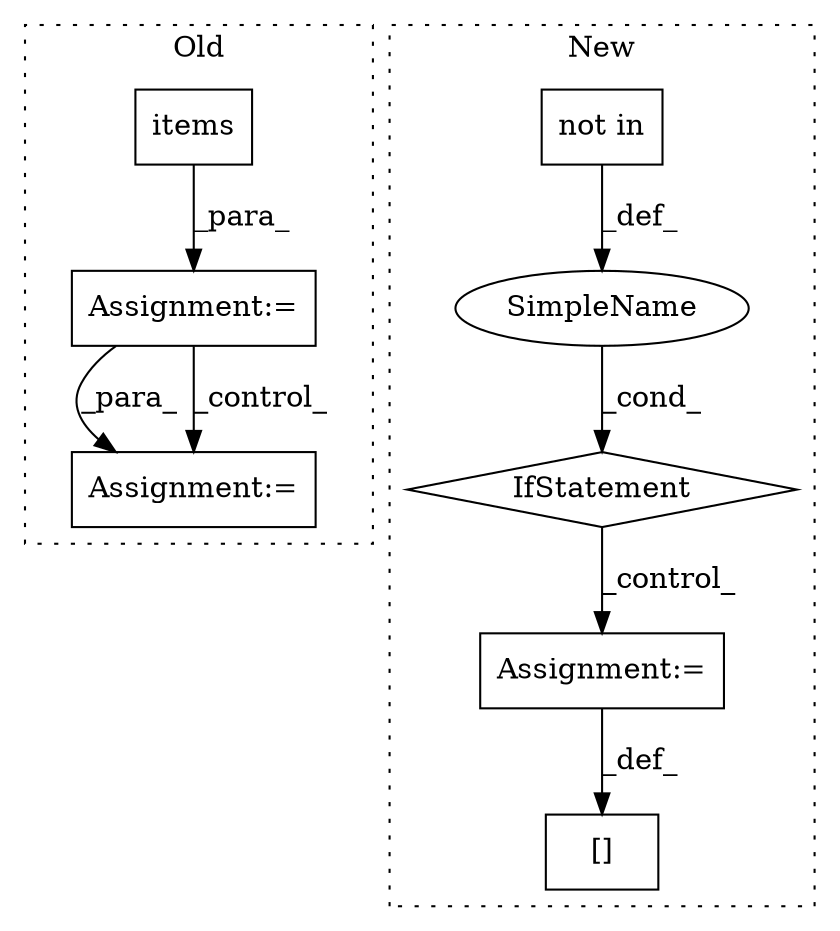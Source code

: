 digraph G {
subgraph cluster0 {
1 [label="items" a="32" s="798" l="7" shape="box"];
6 [label="Assignment:=" a="7" s="925" l="1" shape="box"];
8 [label="Assignment:=" a="7" s="709,805" l="63,2" shape="box"];
label = "Old";
style="dotted";
}
subgraph cluster1 {
2 [label="not in" a="108" s="1099" l="29" shape="box"];
3 [label="IfStatement" a="25" s="1087,1128" l="12,2" shape="diamond"];
4 [label="Assignment:=" a="7" s="1272" l="1" shape="box"];
5 [label="SimpleName" a="42" s="" l="" shape="ellipse"];
7 [label="[]" a="2" s="1238,1271" l="17,1" shape="box"];
label = "New";
style="dotted";
}
1 -> 8 [label="_para_"];
2 -> 5 [label="_def_"];
3 -> 4 [label="_control_"];
4 -> 7 [label="_def_"];
5 -> 3 [label="_cond_"];
8 -> 6 [label="_para_"];
8 -> 6 [label="_control_"];
}